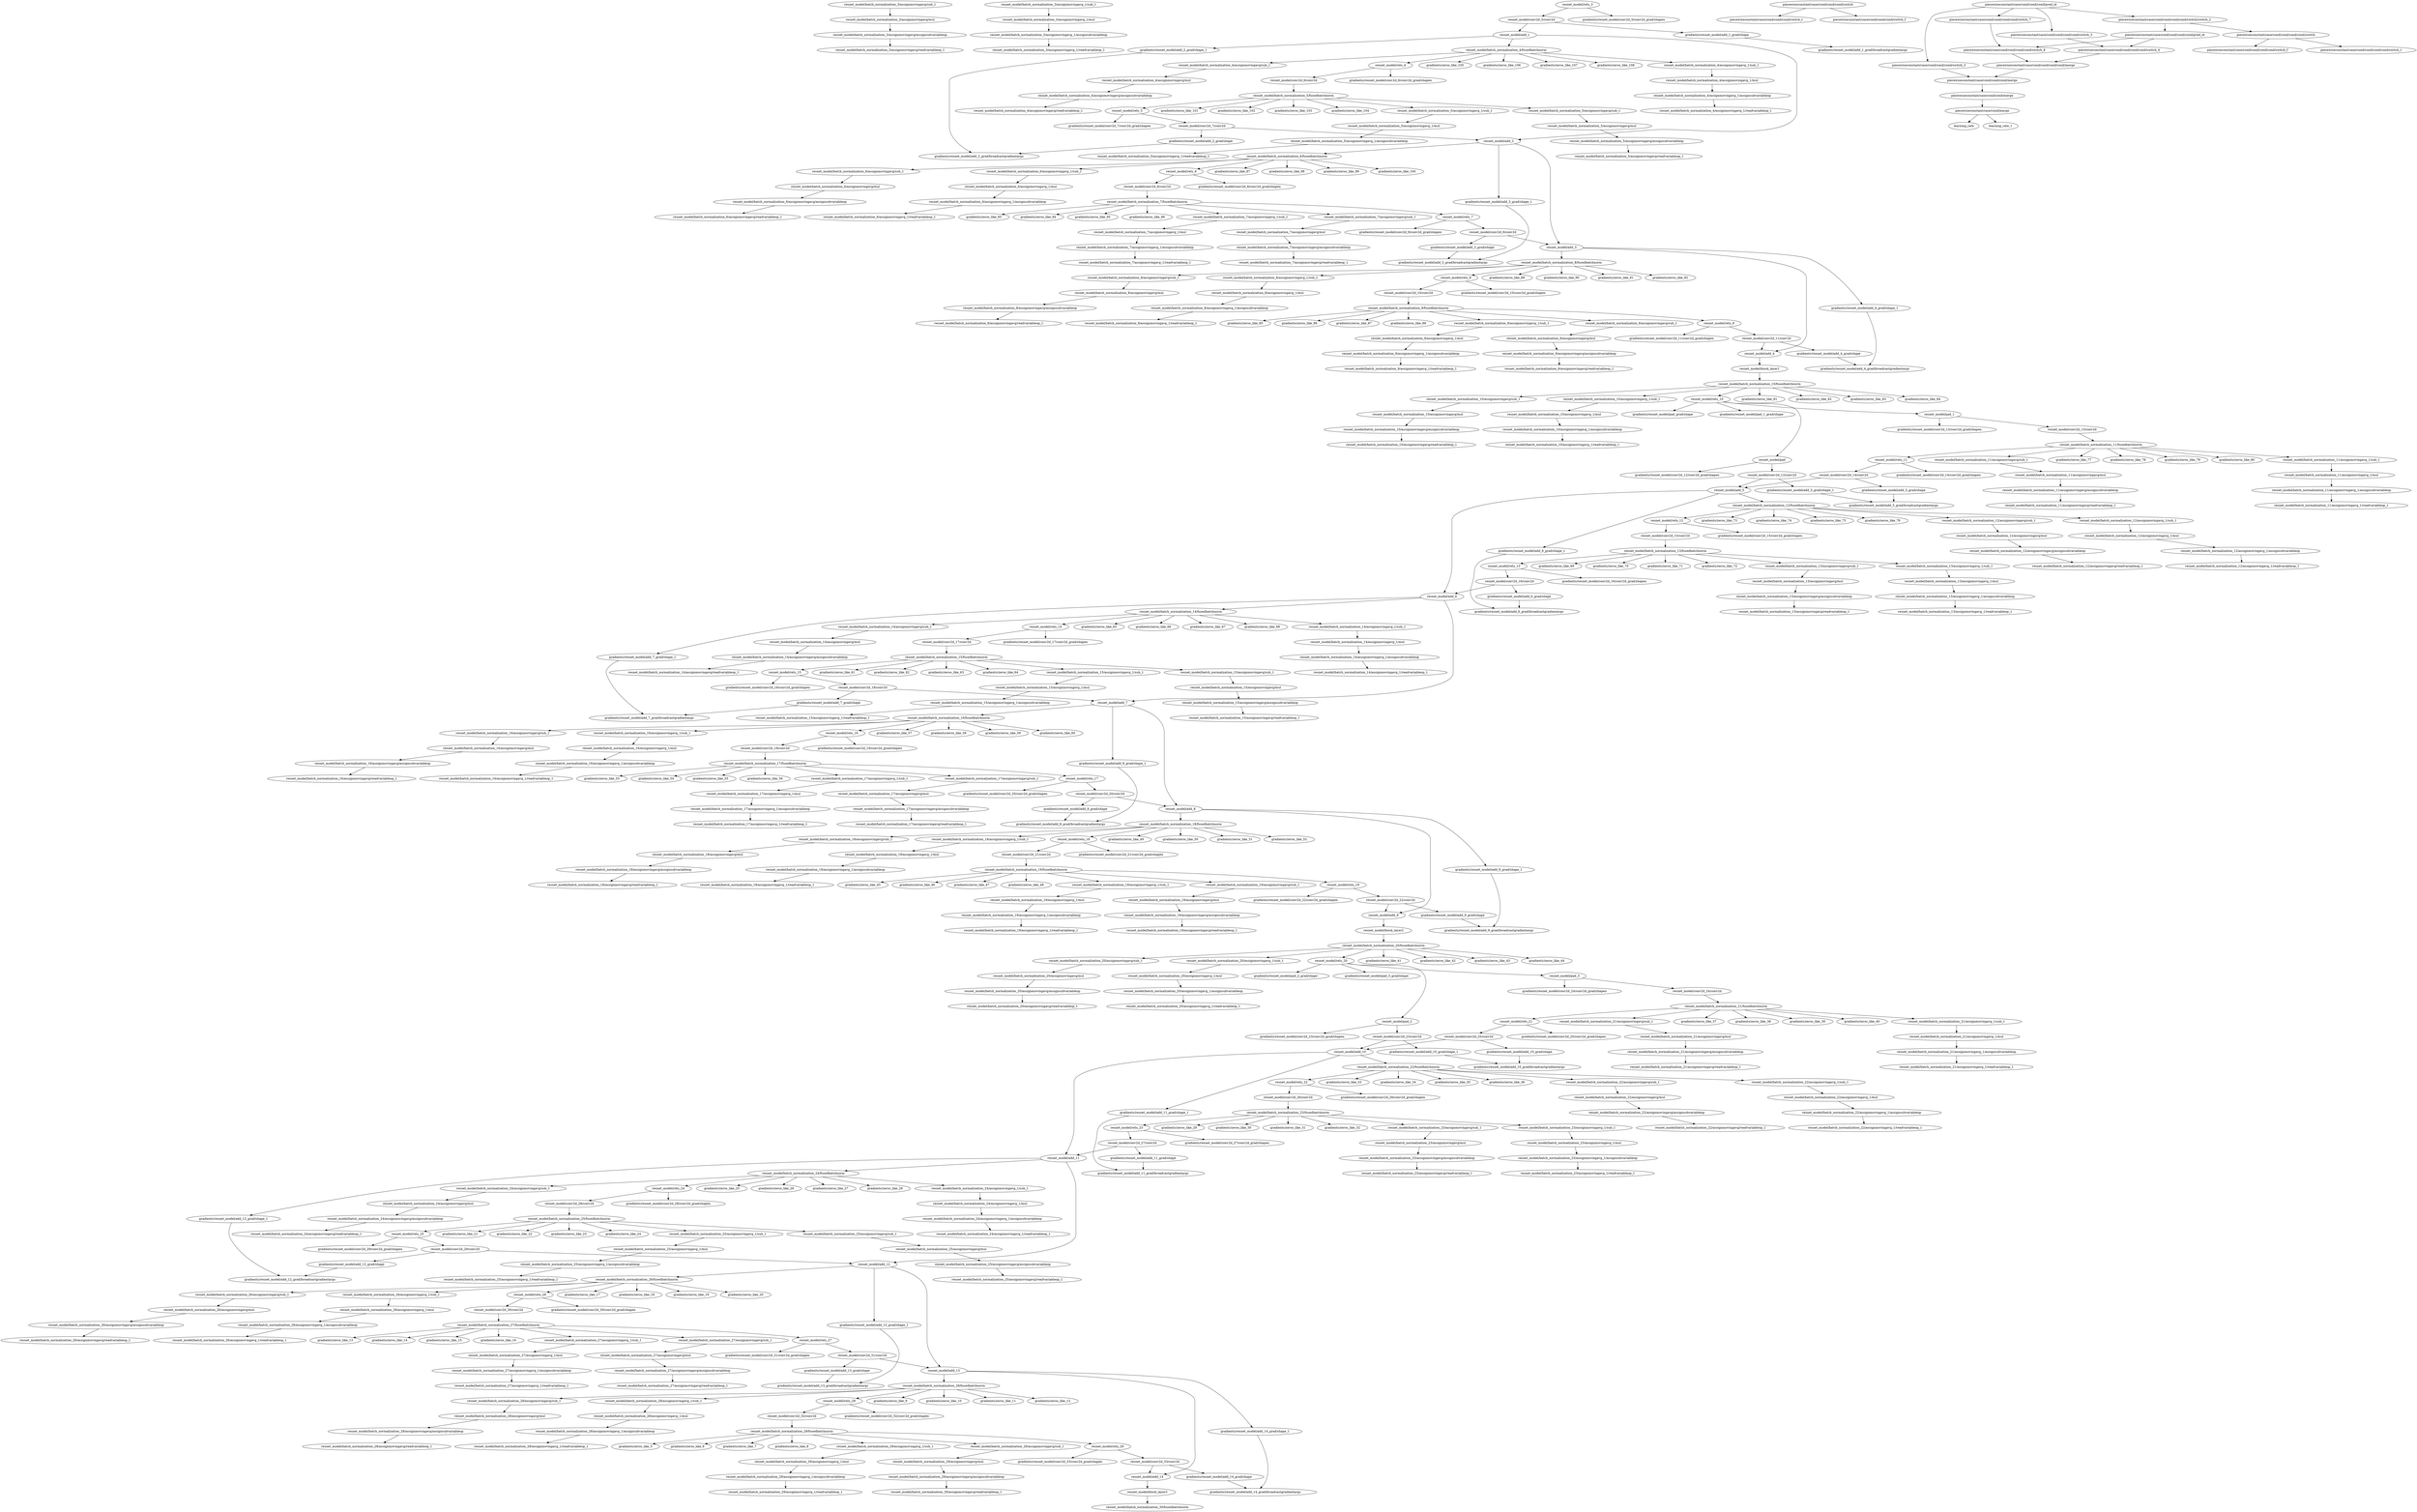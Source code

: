 digraph{
"resnet_model/batch_normalization_3/assignmovingavg/sub_1"->"resnet_model/batch_normalization_3/assignmovingavg/mul"
"resnet_model/batch_normalization_3/assignmovingavg/mul"->"resnet_model/batch_normalization_3/assignmovingavg/assignsubvariableop"
"resnet_model/batch_normalization_3/assignmovingavg/assignsubvariableop"->"resnet_model/batch_normalization_3/assignmovingavg/readvariableop_1"
"resnet_model/batch_normalization_3/assignmovingavg_1/sub_1"->"resnet_model/batch_normalization_3/assignmovingavg_1/mul"
"resnet_model/batch_normalization_3/assignmovingavg_1/mul"->"resnet_model/batch_normalization_3/assignmovingavg_1/assignsubvariableop"
"resnet_model/batch_normalization_3/assignmovingavg_1/assignsubvariableop"->"resnet_model/batch_normalization_3/assignmovingavg_1/readvariableop_1"
"resnet_model/relu_3"->"resnet_model/conv2d_5/conv2d"
"resnet_model/relu_3"->"gradients/resnet_model/conv2d_5/conv2d_grad/shapen"
"resnet_model/conv2d_5/conv2d"->"resnet_model/add_1"
"resnet_model/conv2d_5/conv2d"->"gradients/resnet_model/add_1_grad/shape"
"resnet_model/add_1"->"resnet_model/batch_normalization_4/fusedbatchnorm"
"resnet_model/add_1"->"resnet_model/add_2"
"resnet_model/add_1"->"gradients/resnet_model/add_2_grad/shape_1"
"resnet_model/batch_normalization_4/fusedbatchnorm"->"resnet_model/batch_normalization_4/assignmovingavg/sub_1"
"resnet_model/batch_normalization_4/fusedbatchnorm"->"resnet_model/batch_normalization_4/assignmovingavg_1/sub_1"
"resnet_model/batch_normalization_4/fusedbatchnorm"->"resnet_model/relu_4"
"resnet_model/batch_normalization_4/fusedbatchnorm"->"gradients/zeros_like_105"
"resnet_model/batch_normalization_4/fusedbatchnorm"->"gradients/zeros_like_106"
"resnet_model/batch_normalization_4/fusedbatchnorm"->"gradients/zeros_like_107"
"resnet_model/batch_normalization_4/fusedbatchnorm"->"gradients/zeros_like_108"
"resnet_model/batch_normalization_4/assignmovingavg/sub_1"->"resnet_model/batch_normalization_4/assignmovingavg/mul"
"resnet_model/batch_normalization_4/assignmovingavg/mul"->"resnet_model/batch_normalization_4/assignmovingavg/assignsubvariableop"
"resnet_model/batch_normalization_4/assignmovingavg/assignsubvariableop"->"resnet_model/batch_normalization_4/assignmovingavg/readvariableop_1"
"resnet_model/batch_normalization_4/assignmovingavg_1/sub_1"->"resnet_model/batch_normalization_4/assignmovingavg_1/mul"
"resnet_model/batch_normalization_4/assignmovingavg_1/mul"->"resnet_model/batch_normalization_4/assignmovingavg_1/assignsubvariableop"
"resnet_model/batch_normalization_4/assignmovingavg_1/assignsubvariableop"->"resnet_model/batch_normalization_4/assignmovingavg_1/readvariableop_1"
"resnet_model/relu_4"->"resnet_model/conv2d_6/conv2d"
"resnet_model/relu_4"->"gradients/resnet_model/conv2d_6/conv2d_grad/shapen"
"resnet_model/conv2d_6/conv2d"->"resnet_model/batch_normalization_5/fusedbatchnorm"
"resnet_model/batch_normalization_5/fusedbatchnorm"->"resnet_model/batch_normalization_5/assignmovingavg/sub_1"
"resnet_model/batch_normalization_5/fusedbatchnorm"->"resnet_model/batch_normalization_5/assignmovingavg_1/sub_1"
"resnet_model/batch_normalization_5/fusedbatchnorm"->"resnet_model/relu_5"
"resnet_model/batch_normalization_5/fusedbatchnorm"->"gradients/zeros_like_101"
"resnet_model/batch_normalization_5/fusedbatchnorm"->"gradients/zeros_like_102"
"resnet_model/batch_normalization_5/fusedbatchnorm"->"gradients/zeros_like_103"
"resnet_model/batch_normalization_5/fusedbatchnorm"->"gradients/zeros_like_104"
"resnet_model/batch_normalization_5/assignmovingavg/sub_1"->"resnet_model/batch_normalization_5/assignmovingavg/mul"
"resnet_model/batch_normalization_5/assignmovingavg/mul"->"resnet_model/batch_normalization_5/assignmovingavg/assignsubvariableop"
"resnet_model/batch_normalization_5/assignmovingavg/assignsubvariableop"->"resnet_model/batch_normalization_5/assignmovingavg/readvariableop_1"
"resnet_model/batch_normalization_5/assignmovingavg_1/sub_1"->"resnet_model/batch_normalization_5/assignmovingavg_1/mul"
"resnet_model/batch_normalization_5/assignmovingavg_1/mul"->"resnet_model/batch_normalization_5/assignmovingavg_1/assignsubvariableop"
"resnet_model/batch_normalization_5/assignmovingavg_1/assignsubvariableop"->"resnet_model/batch_normalization_5/assignmovingavg_1/readvariableop_1"
"resnet_model/relu_5"->"resnet_model/conv2d_7/conv2d"
"resnet_model/relu_5"->"gradients/resnet_model/conv2d_7/conv2d_grad/shapen"
"resnet_model/conv2d_7/conv2d"->"resnet_model/add_2"
"resnet_model/conv2d_7/conv2d"->"gradients/resnet_model/add_2_grad/shape"
"resnet_model/add_2"->"resnet_model/batch_normalization_6/fusedbatchnorm"
"resnet_model/add_2"->"resnet_model/add_3"
"resnet_model/add_2"->"gradients/resnet_model/add_3_grad/shape_1"
"resnet_model/batch_normalization_6/fusedbatchnorm"->"resnet_model/batch_normalization_6/assignmovingavg/sub_1"
"resnet_model/batch_normalization_6/fusedbatchnorm"->"resnet_model/batch_normalization_6/assignmovingavg_1/sub_1"
"resnet_model/batch_normalization_6/fusedbatchnorm"->"resnet_model/relu_6"
"resnet_model/batch_normalization_6/fusedbatchnorm"->"gradients/zeros_like_97"
"resnet_model/batch_normalization_6/fusedbatchnorm"->"gradients/zeros_like_98"
"resnet_model/batch_normalization_6/fusedbatchnorm"->"gradients/zeros_like_99"
"resnet_model/batch_normalization_6/fusedbatchnorm"->"gradients/zeros_like_100"
"resnet_model/batch_normalization_6/assignmovingavg/sub_1"->"resnet_model/batch_normalization_6/assignmovingavg/mul"
"resnet_model/batch_normalization_6/assignmovingavg/mul"->"resnet_model/batch_normalization_6/assignmovingavg/assignsubvariableop"
"resnet_model/batch_normalization_6/assignmovingavg/assignsubvariableop"->"resnet_model/batch_normalization_6/assignmovingavg/readvariableop_1"
"resnet_model/batch_normalization_6/assignmovingavg_1/sub_1"->"resnet_model/batch_normalization_6/assignmovingavg_1/mul"
"resnet_model/batch_normalization_6/assignmovingavg_1/mul"->"resnet_model/batch_normalization_6/assignmovingavg_1/assignsubvariableop"
"resnet_model/batch_normalization_6/assignmovingavg_1/assignsubvariableop"->"resnet_model/batch_normalization_6/assignmovingavg_1/readvariableop_1"
"resnet_model/relu_6"->"resnet_model/conv2d_8/conv2d"
"resnet_model/relu_6"->"gradients/resnet_model/conv2d_8/conv2d_grad/shapen"
"resnet_model/conv2d_8/conv2d"->"resnet_model/batch_normalization_7/fusedbatchnorm"
"resnet_model/batch_normalization_7/fusedbatchnorm"->"resnet_model/batch_normalization_7/assignmovingavg/sub_1"
"resnet_model/batch_normalization_7/fusedbatchnorm"->"resnet_model/batch_normalization_7/assignmovingavg_1/sub_1"
"resnet_model/batch_normalization_7/fusedbatchnorm"->"resnet_model/relu_7"
"resnet_model/batch_normalization_7/fusedbatchnorm"->"gradients/zeros_like_93"
"resnet_model/batch_normalization_7/fusedbatchnorm"->"gradients/zeros_like_94"
"resnet_model/batch_normalization_7/fusedbatchnorm"->"gradients/zeros_like_95"
"resnet_model/batch_normalization_7/fusedbatchnorm"->"gradients/zeros_like_96"
"resnet_model/batch_normalization_7/assignmovingavg/sub_1"->"resnet_model/batch_normalization_7/assignmovingavg/mul"
"resnet_model/batch_normalization_7/assignmovingavg/mul"->"resnet_model/batch_normalization_7/assignmovingavg/assignsubvariableop"
"resnet_model/batch_normalization_7/assignmovingavg/assignsubvariableop"->"resnet_model/batch_normalization_7/assignmovingavg/readvariableop_1"
"resnet_model/batch_normalization_7/assignmovingavg_1/sub_1"->"resnet_model/batch_normalization_7/assignmovingavg_1/mul"
"resnet_model/batch_normalization_7/assignmovingavg_1/mul"->"resnet_model/batch_normalization_7/assignmovingavg_1/assignsubvariableop"
"resnet_model/batch_normalization_7/assignmovingavg_1/assignsubvariableop"->"resnet_model/batch_normalization_7/assignmovingavg_1/readvariableop_1"
"resnet_model/relu_7"->"resnet_model/conv2d_9/conv2d"
"resnet_model/relu_7"->"gradients/resnet_model/conv2d_9/conv2d_grad/shapen"
"resnet_model/conv2d_9/conv2d"->"resnet_model/add_3"
"resnet_model/conv2d_9/conv2d"->"gradients/resnet_model/add_3_grad/shape"
"resnet_model/add_3"->"resnet_model/batch_normalization_8/fusedbatchnorm"
"resnet_model/add_3"->"resnet_model/add_4"
"resnet_model/add_3"->"gradients/resnet_model/add_4_grad/shape_1"
"resnet_model/batch_normalization_8/fusedbatchnorm"->"resnet_model/batch_normalization_8/assignmovingavg/sub_1"
"resnet_model/batch_normalization_8/fusedbatchnorm"->"resnet_model/batch_normalization_8/assignmovingavg_1/sub_1"
"resnet_model/batch_normalization_8/fusedbatchnorm"->"resnet_model/relu_8"
"resnet_model/batch_normalization_8/fusedbatchnorm"->"gradients/zeros_like_89"
"resnet_model/batch_normalization_8/fusedbatchnorm"->"gradients/zeros_like_90"
"resnet_model/batch_normalization_8/fusedbatchnorm"->"gradients/zeros_like_91"
"resnet_model/batch_normalization_8/fusedbatchnorm"->"gradients/zeros_like_92"
"resnet_model/batch_normalization_8/assignmovingavg/sub_1"->"resnet_model/batch_normalization_8/assignmovingavg/mul"
"resnet_model/batch_normalization_8/assignmovingavg/mul"->"resnet_model/batch_normalization_8/assignmovingavg/assignsubvariableop"
"resnet_model/batch_normalization_8/assignmovingavg/assignsubvariableop"->"resnet_model/batch_normalization_8/assignmovingavg/readvariableop_1"
"resnet_model/batch_normalization_8/assignmovingavg_1/sub_1"->"resnet_model/batch_normalization_8/assignmovingavg_1/mul"
"resnet_model/batch_normalization_8/assignmovingavg_1/mul"->"resnet_model/batch_normalization_8/assignmovingavg_1/assignsubvariableop"
"resnet_model/batch_normalization_8/assignmovingavg_1/assignsubvariableop"->"resnet_model/batch_normalization_8/assignmovingavg_1/readvariableop_1"
"resnet_model/relu_8"->"resnet_model/conv2d_10/conv2d"
"resnet_model/relu_8"->"gradients/resnet_model/conv2d_10/conv2d_grad/shapen"
"resnet_model/conv2d_10/conv2d"->"resnet_model/batch_normalization_9/fusedbatchnorm"
"resnet_model/batch_normalization_9/fusedbatchnorm"->"resnet_model/batch_normalization_9/assignmovingavg/sub_1"
"resnet_model/batch_normalization_9/fusedbatchnorm"->"resnet_model/batch_normalization_9/assignmovingavg_1/sub_1"
"resnet_model/batch_normalization_9/fusedbatchnorm"->"resnet_model/relu_9"
"resnet_model/batch_normalization_9/fusedbatchnorm"->"gradients/zeros_like_85"
"resnet_model/batch_normalization_9/fusedbatchnorm"->"gradients/zeros_like_86"
"resnet_model/batch_normalization_9/fusedbatchnorm"->"gradients/zeros_like_87"
"resnet_model/batch_normalization_9/fusedbatchnorm"->"gradients/zeros_like_88"
"resnet_model/batch_normalization_9/assignmovingavg/sub_1"->"resnet_model/batch_normalization_9/assignmovingavg/mul"
"resnet_model/batch_normalization_9/assignmovingavg/mul"->"resnet_model/batch_normalization_9/assignmovingavg/assignsubvariableop"
"resnet_model/batch_normalization_9/assignmovingavg/assignsubvariableop"->"resnet_model/batch_normalization_9/assignmovingavg/readvariableop_1"
"resnet_model/batch_normalization_9/assignmovingavg_1/sub_1"->"resnet_model/batch_normalization_9/assignmovingavg_1/mul"
"resnet_model/batch_normalization_9/assignmovingavg_1/mul"->"resnet_model/batch_normalization_9/assignmovingavg_1/assignsubvariableop"
"resnet_model/batch_normalization_9/assignmovingavg_1/assignsubvariableop"->"resnet_model/batch_normalization_9/assignmovingavg_1/readvariableop_1"
"resnet_model/relu_9"->"resnet_model/conv2d_11/conv2d"
"resnet_model/relu_9"->"gradients/resnet_model/conv2d_11/conv2d_grad/shapen"
"resnet_model/conv2d_11/conv2d"->"resnet_model/add_4"
"resnet_model/conv2d_11/conv2d"->"gradients/resnet_model/add_4_grad/shape"
"resnet_model/add_4"->"resnet_model/block_layer1"
"resnet_model/block_layer1"->"resnet_model/batch_normalization_10/fusedbatchnorm"
"resnet_model/batch_normalization_10/fusedbatchnorm"->"resnet_model/batch_normalization_10/assignmovingavg/sub_1"
"resnet_model/batch_normalization_10/fusedbatchnorm"->"resnet_model/batch_normalization_10/assignmovingavg_1/sub_1"
"resnet_model/batch_normalization_10/fusedbatchnorm"->"resnet_model/relu_10"
"resnet_model/batch_normalization_10/fusedbatchnorm"->"gradients/zeros_like_81"
"resnet_model/batch_normalization_10/fusedbatchnorm"->"gradients/zeros_like_82"
"resnet_model/batch_normalization_10/fusedbatchnorm"->"gradients/zeros_like_83"
"resnet_model/batch_normalization_10/fusedbatchnorm"->"gradients/zeros_like_84"
"resnet_model/batch_normalization_10/assignmovingavg/sub_1"->"resnet_model/batch_normalization_10/assignmovingavg/mul"
"resnet_model/batch_normalization_10/assignmovingavg/mul"->"resnet_model/batch_normalization_10/assignmovingavg/assignsubvariableop"
"resnet_model/batch_normalization_10/assignmovingavg/assignsubvariableop"->"resnet_model/batch_normalization_10/assignmovingavg/readvariableop_1"
"resnet_model/batch_normalization_10/assignmovingavg_1/sub_1"->"resnet_model/batch_normalization_10/assignmovingavg_1/mul"
"resnet_model/batch_normalization_10/assignmovingavg_1/mul"->"resnet_model/batch_normalization_10/assignmovingavg_1/assignsubvariableop"
"resnet_model/batch_normalization_10/assignmovingavg_1/assignsubvariableop"->"resnet_model/batch_normalization_10/assignmovingavg_1/readvariableop_1"
"resnet_model/relu_10"->"resnet_model/pad"
"resnet_model/relu_10"->"resnet_model/pad_1"
"resnet_model/relu_10"->"gradients/resnet_model/pad_grad/shape"
"resnet_model/relu_10"->"gradients/resnet_model/pad_1_grad/shape"
"resnet_model/pad"->"resnet_model/conv2d_12/conv2d"
"resnet_model/pad"->"gradients/resnet_model/conv2d_12/conv2d_grad/shapen"
"resnet_model/pad_1"->"resnet_model/conv2d_13/conv2d"
"resnet_model/pad_1"->"gradients/resnet_model/conv2d_13/conv2d_grad/shapen"
"resnet_model/conv2d_13/conv2d"->"resnet_model/batch_normalization_11/fusedbatchnorm"
"resnet_model/batch_normalization_11/fusedbatchnorm"->"resnet_model/batch_normalization_11/assignmovingavg/sub_1"
"resnet_model/batch_normalization_11/fusedbatchnorm"->"resnet_model/batch_normalization_11/assignmovingavg_1/sub_1"
"resnet_model/batch_normalization_11/fusedbatchnorm"->"resnet_model/relu_11"
"resnet_model/batch_normalization_11/fusedbatchnorm"->"gradients/zeros_like_77"
"resnet_model/batch_normalization_11/fusedbatchnorm"->"gradients/zeros_like_78"
"resnet_model/batch_normalization_11/fusedbatchnorm"->"gradients/zeros_like_79"
"resnet_model/batch_normalization_11/fusedbatchnorm"->"gradients/zeros_like_80"
"resnet_model/batch_normalization_11/assignmovingavg/sub_1"->"resnet_model/batch_normalization_11/assignmovingavg/mul"
"resnet_model/batch_normalization_11/assignmovingavg/mul"->"resnet_model/batch_normalization_11/assignmovingavg/assignsubvariableop"
"resnet_model/batch_normalization_11/assignmovingavg/assignsubvariableop"->"resnet_model/batch_normalization_11/assignmovingavg/readvariableop_1"
"resnet_model/batch_normalization_11/assignmovingavg_1/sub_1"->"resnet_model/batch_normalization_11/assignmovingavg_1/mul"
"resnet_model/batch_normalization_11/assignmovingavg_1/mul"->"resnet_model/batch_normalization_11/assignmovingavg_1/assignsubvariableop"
"resnet_model/batch_normalization_11/assignmovingavg_1/assignsubvariableop"->"resnet_model/batch_normalization_11/assignmovingavg_1/readvariableop_1"
"resnet_model/relu_11"->"resnet_model/conv2d_14/conv2d"
"resnet_model/relu_11"->"gradients/resnet_model/conv2d_14/conv2d_grad/shapen"
"resnet_model/conv2d_14/conv2d"->"resnet_model/add_5"
"resnet_model/conv2d_14/conv2d"->"gradients/resnet_model/add_5_grad/shape"
"resnet_model/conv2d_12/conv2d"->"resnet_model/add_5"
"resnet_model/conv2d_12/conv2d"->"gradients/resnet_model/add_5_grad/shape_1"
"resnet_model/add_5"->"resnet_model/batch_normalization_12/fusedbatchnorm"
"resnet_model/add_5"->"resnet_model/add_6"
"resnet_model/add_5"->"gradients/resnet_model/add_6_grad/shape_1"
"resnet_model/batch_normalization_12/fusedbatchnorm"->"resnet_model/batch_normalization_12/assignmovingavg/sub_1"
"resnet_model/batch_normalization_12/fusedbatchnorm"->"resnet_model/batch_normalization_12/assignmovingavg_1/sub_1"
"resnet_model/batch_normalization_12/fusedbatchnorm"->"resnet_model/relu_12"
"resnet_model/batch_normalization_12/fusedbatchnorm"->"gradients/zeros_like_73"
"resnet_model/batch_normalization_12/fusedbatchnorm"->"gradients/zeros_like_74"
"resnet_model/batch_normalization_12/fusedbatchnorm"->"gradients/zeros_like_75"
"resnet_model/batch_normalization_12/fusedbatchnorm"->"gradients/zeros_like_76"
"resnet_model/batch_normalization_12/assignmovingavg/sub_1"->"resnet_model/batch_normalization_12/assignmovingavg/mul"
"resnet_model/batch_normalization_12/assignmovingavg/mul"->"resnet_model/batch_normalization_12/assignmovingavg/assignsubvariableop"
"resnet_model/batch_normalization_12/assignmovingavg/assignsubvariableop"->"resnet_model/batch_normalization_12/assignmovingavg/readvariableop_1"
"resnet_model/batch_normalization_12/assignmovingavg_1/sub_1"->"resnet_model/batch_normalization_12/assignmovingavg_1/mul"
"resnet_model/batch_normalization_12/assignmovingavg_1/mul"->"resnet_model/batch_normalization_12/assignmovingavg_1/assignsubvariableop"
"resnet_model/batch_normalization_12/assignmovingavg_1/assignsubvariableop"->"resnet_model/batch_normalization_12/assignmovingavg_1/readvariableop_1"
"resnet_model/relu_12"->"resnet_model/conv2d_15/conv2d"
"resnet_model/relu_12"->"gradients/resnet_model/conv2d_15/conv2d_grad/shapen"
"resnet_model/conv2d_15/conv2d"->"resnet_model/batch_normalization_13/fusedbatchnorm"
"resnet_model/batch_normalization_13/fusedbatchnorm"->"resnet_model/batch_normalization_13/assignmovingavg/sub_1"
"resnet_model/batch_normalization_13/fusedbatchnorm"->"resnet_model/batch_normalization_13/assignmovingavg_1/sub_1"
"resnet_model/batch_normalization_13/fusedbatchnorm"->"resnet_model/relu_13"
"resnet_model/batch_normalization_13/fusedbatchnorm"->"gradients/zeros_like_69"
"resnet_model/batch_normalization_13/fusedbatchnorm"->"gradients/zeros_like_70"
"resnet_model/batch_normalization_13/fusedbatchnorm"->"gradients/zeros_like_71"
"resnet_model/batch_normalization_13/fusedbatchnorm"->"gradients/zeros_like_72"
"resnet_model/batch_normalization_13/assignmovingavg/sub_1"->"resnet_model/batch_normalization_13/assignmovingavg/mul"
"resnet_model/batch_normalization_13/assignmovingavg/mul"->"resnet_model/batch_normalization_13/assignmovingavg/assignsubvariableop"
"resnet_model/batch_normalization_13/assignmovingavg/assignsubvariableop"->"resnet_model/batch_normalization_13/assignmovingavg/readvariableop_1"
"resnet_model/batch_normalization_13/assignmovingavg_1/sub_1"->"resnet_model/batch_normalization_13/assignmovingavg_1/mul"
"resnet_model/batch_normalization_13/assignmovingavg_1/mul"->"resnet_model/batch_normalization_13/assignmovingavg_1/assignsubvariableop"
"resnet_model/batch_normalization_13/assignmovingavg_1/assignsubvariableop"->"resnet_model/batch_normalization_13/assignmovingavg_1/readvariableop_1"
"resnet_model/relu_13"->"resnet_model/conv2d_16/conv2d"
"resnet_model/relu_13"->"gradients/resnet_model/conv2d_16/conv2d_grad/shapen"
"resnet_model/conv2d_16/conv2d"->"resnet_model/add_6"
"resnet_model/conv2d_16/conv2d"->"gradients/resnet_model/add_6_grad/shape"
"resnet_model/add_6"->"resnet_model/batch_normalization_14/fusedbatchnorm"
"resnet_model/add_6"->"resnet_model/add_7"
"resnet_model/add_6"->"gradients/resnet_model/add_7_grad/shape_1"
"resnet_model/batch_normalization_14/fusedbatchnorm"->"resnet_model/batch_normalization_14/assignmovingavg/sub_1"
"resnet_model/batch_normalization_14/fusedbatchnorm"->"resnet_model/batch_normalization_14/assignmovingavg_1/sub_1"
"resnet_model/batch_normalization_14/fusedbatchnorm"->"resnet_model/relu_14"
"resnet_model/batch_normalization_14/fusedbatchnorm"->"gradients/zeros_like_65"
"resnet_model/batch_normalization_14/fusedbatchnorm"->"gradients/zeros_like_66"
"resnet_model/batch_normalization_14/fusedbatchnorm"->"gradients/zeros_like_67"
"resnet_model/batch_normalization_14/fusedbatchnorm"->"gradients/zeros_like_68"
"resnet_model/batch_normalization_14/assignmovingavg/sub_1"->"resnet_model/batch_normalization_14/assignmovingavg/mul"
"resnet_model/batch_normalization_14/assignmovingavg/mul"->"resnet_model/batch_normalization_14/assignmovingavg/assignsubvariableop"
"resnet_model/batch_normalization_14/assignmovingavg/assignsubvariableop"->"resnet_model/batch_normalization_14/assignmovingavg/readvariableop_1"
"resnet_model/batch_normalization_14/assignmovingavg_1/sub_1"->"resnet_model/batch_normalization_14/assignmovingavg_1/mul"
"resnet_model/batch_normalization_14/assignmovingavg_1/mul"->"resnet_model/batch_normalization_14/assignmovingavg_1/assignsubvariableop"
"resnet_model/batch_normalization_14/assignmovingavg_1/assignsubvariableop"->"resnet_model/batch_normalization_14/assignmovingavg_1/readvariableop_1"
"resnet_model/relu_14"->"resnet_model/conv2d_17/conv2d"
"resnet_model/relu_14"->"gradients/resnet_model/conv2d_17/conv2d_grad/shapen"
"resnet_model/conv2d_17/conv2d"->"resnet_model/batch_normalization_15/fusedbatchnorm"
"resnet_model/batch_normalization_15/fusedbatchnorm"->"resnet_model/batch_normalization_15/assignmovingavg/sub_1"
"resnet_model/batch_normalization_15/fusedbatchnorm"->"resnet_model/batch_normalization_15/assignmovingavg_1/sub_1"
"resnet_model/batch_normalization_15/fusedbatchnorm"->"resnet_model/relu_15"
"resnet_model/batch_normalization_15/fusedbatchnorm"->"gradients/zeros_like_61"
"resnet_model/batch_normalization_15/fusedbatchnorm"->"gradients/zeros_like_62"
"resnet_model/batch_normalization_15/fusedbatchnorm"->"gradients/zeros_like_63"
"resnet_model/batch_normalization_15/fusedbatchnorm"->"gradients/zeros_like_64"
"resnet_model/batch_normalization_15/assignmovingavg/sub_1"->"resnet_model/batch_normalization_15/assignmovingavg/mul"
"resnet_model/batch_normalization_15/assignmovingavg/mul"->"resnet_model/batch_normalization_15/assignmovingavg/assignsubvariableop"
"resnet_model/batch_normalization_15/assignmovingavg/assignsubvariableop"->"resnet_model/batch_normalization_15/assignmovingavg/readvariableop_1"
"resnet_model/batch_normalization_15/assignmovingavg_1/sub_1"->"resnet_model/batch_normalization_15/assignmovingavg_1/mul"
"resnet_model/batch_normalization_15/assignmovingavg_1/mul"->"resnet_model/batch_normalization_15/assignmovingavg_1/assignsubvariableop"
"resnet_model/batch_normalization_15/assignmovingavg_1/assignsubvariableop"->"resnet_model/batch_normalization_15/assignmovingavg_1/readvariableop_1"
"resnet_model/relu_15"->"resnet_model/conv2d_18/conv2d"
"resnet_model/relu_15"->"gradients/resnet_model/conv2d_18/conv2d_grad/shapen"
"resnet_model/conv2d_18/conv2d"->"resnet_model/add_7"
"resnet_model/conv2d_18/conv2d"->"gradients/resnet_model/add_7_grad/shape"
"resnet_model/add_7"->"resnet_model/batch_normalization_16/fusedbatchnorm"
"resnet_model/add_7"->"resnet_model/add_8"
"resnet_model/add_7"->"gradients/resnet_model/add_8_grad/shape_1"
"resnet_model/batch_normalization_16/fusedbatchnorm"->"resnet_model/batch_normalization_16/assignmovingavg/sub_1"
"resnet_model/batch_normalization_16/fusedbatchnorm"->"resnet_model/batch_normalization_16/assignmovingavg_1/sub_1"
"resnet_model/batch_normalization_16/fusedbatchnorm"->"resnet_model/relu_16"
"resnet_model/batch_normalization_16/fusedbatchnorm"->"gradients/zeros_like_57"
"resnet_model/batch_normalization_16/fusedbatchnorm"->"gradients/zeros_like_58"
"resnet_model/batch_normalization_16/fusedbatchnorm"->"gradients/zeros_like_59"
"resnet_model/batch_normalization_16/fusedbatchnorm"->"gradients/zeros_like_60"
"resnet_model/batch_normalization_16/assignmovingavg/sub_1"->"resnet_model/batch_normalization_16/assignmovingavg/mul"
"resnet_model/batch_normalization_16/assignmovingavg/mul"->"resnet_model/batch_normalization_16/assignmovingavg/assignsubvariableop"
"resnet_model/batch_normalization_16/assignmovingavg/assignsubvariableop"->"resnet_model/batch_normalization_16/assignmovingavg/readvariableop_1"
"resnet_model/batch_normalization_16/assignmovingavg_1/sub_1"->"resnet_model/batch_normalization_16/assignmovingavg_1/mul"
"resnet_model/batch_normalization_16/assignmovingavg_1/mul"->"resnet_model/batch_normalization_16/assignmovingavg_1/assignsubvariableop"
"resnet_model/batch_normalization_16/assignmovingavg_1/assignsubvariableop"->"resnet_model/batch_normalization_16/assignmovingavg_1/readvariableop_1"
"resnet_model/relu_16"->"resnet_model/conv2d_19/conv2d"
"resnet_model/relu_16"->"gradients/resnet_model/conv2d_19/conv2d_grad/shapen"
"resnet_model/conv2d_19/conv2d"->"resnet_model/batch_normalization_17/fusedbatchnorm"
"resnet_model/batch_normalization_17/fusedbatchnorm"->"resnet_model/batch_normalization_17/assignmovingavg/sub_1"
"resnet_model/batch_normalization_17/fusedbatchnorm"->"resnet_model/batch_normalization_17/assignmovingavg_1/sub_1"
"resnet_model/batch_normalization_17/fusedbatchnorm"->"resnet_model/relu_17"
"resnet_model/batch_normalization_17/fusedbatchnorm"->"gradients/zeros_like_53"
"resnet_model/batch_normalization_17/fusedbatchnorm"->"gradients/zeros_like_54"
"resnet_model/batch_normalization_17/fusedbatchnorm"->"gradients/zeros_like_55"
"resnet_model/batch_normalization_17/fusedbatchnorm"->"gradients/zeros_like_56"
"resnet_model/batch_normalization_17/assignmovingavg/sub_1"->"resnet_model/batch_normalization_17/assignmovingavg/mul"
"resnet_model/batch_normalization_17/assignmovingavg/mul"->"resnet_model/batch_normalization_17/assignmovingavg/assignsubvariableop"
"resnet_model/batch_normalization_17/assignmovingavg/assignsubvariableop"->"resnet_model/batch_normalization_17/assignmovingavg/readvariableop_1"
"resnet_model/batch_normalization_17/assignmovingavg_1/sub_1"->"resnet_model/batch_normalization_17/assignmovingavg_1/mul"
"resnet_model/batch_normalization_17/assignmovingavg_1/mul"->"resnet_model/batch_normalization_17/assignmovingavg_1/assignsubvariableop"
"resnet_model/batch_normalization_17/assignmovingavg_1/assignsubvariableop"->"resnet_model/batch_normalization_17/assignmovingavg_1/readvariableop_1"
"resnet_model/relu_17"->"resnet_model/conv2d_20/conv2d"
"resnet_model/relu_17"->"gradients/resnet_model/conv2d_20/conv2d_grad/shapen"
"resnet_model/conv2d_20/conv2d"->"resnet_model/add_8"
"resnet_model/conv2d_20/conv2d"->"gradients/resnet_model/add_8_grad/shape"
"resnet_model/add_8"->"resnet_model/batch_normalization_18/fusedbatchnorm"
"resnet_model/add_8"->"resnet_model/add_9"
"resnet_model/add_8"->"gradients/resnet_model/add_9_grad/shape_1"
"resnet_model/batch_normalization_18/fusedbatchnorm"->"resnet_model/batch_normalization_18/assignmovingavg/sub_1"
"resnet_model/batch_normalization_18/fusedbatchnorm"->"resnet_model/batch_normalization_18/assignmovingavg_1/sub_1"
"resnet_model/batch_normalization_18/fusedbatchnorm"->"resnet_model/relu_18"
"resnet_model/batch_normalization_18/fusedbatchnorm"->"gradients/zeros_like_49"
"resnet_model/batch_normalization_18/fusedbatchnorm"->"gradients/zeros_like_50"
"resnet_model/batch_normalization_18/fusedbatchnorm"->"gradients/zeros_like_51"
"resnet_model/batch_normalization_18/fusedbatchnorm"->"gradients/zeros_like_52"
"resnet_model/batch_normalization_18/assignmovingavg/sub_1"->"resnet_model/batch_normalization_18/assignmovingavg/mul"
"resnet_model/batch_normalization_18/assignmovingavg/mul"->"resnet_model/batch_normalization_18/assignmovingavg/assignsubvariableop"
"resnet_model/batch_normalization_18/assignmovingavg/assignsubvariableop"->"resnet_model/batch_normalization_18/assignmovingavg/readvariableop_1"
"resnet_model/batch_normalization_18/assignmovingavg_1/sub_1"->"resnet_model/batch_normalization_18/assignmovingavg_1/mul"
"resnet_model/batch_normalization_18/assignmovingavg_1/mul"->"resnet_model/batch_normalization_18/assignmovingavg_1/assignsubvariableop"
"resnet_model/batch_normalization_18/assignmovingavg_1/assignsubvariableop"->"resnet_model/batch_normalization_18/assignmovingavg_1/readvariableop_1"
"resnet_model/relu_18"->"resnet_model/conv2d_21/conv2d"
"resnet_model/relu_18"->"gradients/resnet_model/conv2d_21/conv2d_grad/shapen"
"resnet_model/conv2d_21/conv2d"->"resnet_model/batch_normalization_19/fusedbatchnorm"
"resnet_model/batch_normalization_19/fusedbatchnorm"->"resnet_model/batch_normalization_19/assignmovingavg/sub_1"
"resnet_model/batch_normalization_19/fusedbatchnorm"->"resnet_model/batch_normalization_19/assignmovingavg_1/sub_1"
"resnet_model/batch_normalization_19/fusedbatchnorm"->"resnet_model/relu_19"
"resnet_model/batch_normalization_19/fusedbatchnorm"->"gradients/zeros_like_45"
"resnet_model/batch_normalization_19/fusedbatchnorm"->"gradients/zeros_like_46"
"resnet_model/batch_normalization_19/fusedbatchnorm"->"gradients/zeros_like_47"
"resnet_model/batch_normalization_19/fusedbatchnorm"->"gradients/zeros_like_48"
"resnet_model/batch_normalization_19/assignmovingavg/sub_1"->"resnet_model/batch_normalization_19/assignmovingavg/mul"
"resnet_model/batch_normalization_19/assignmovingavg/mul"->"resnet_model/batch_normalization_19/assignmovingavg/assignsubvariableop"
"resnet_model/batch_normalization_19/assignmovingavg/assignsubvariableop"->"resnet_model/batch_normalization_19/assignmovingavg/readvariableop_1"
"resnet_model/batch_normalization_19/assignmovingavg_1/sub_1"->"resnet_model/batch_normalization_19/assignmovingavg_1/mul"
"resnet_model/batch_normalization_19/assignmovingavg_1/mul"->"resnet_model/batch_normalization_19/assignmovingavg_1/assignsubvariableop"
"resnet_model/batch_normalization_19/assignmovingavg_1/assignsubvariableop"->"resnet_model/batch_normalization_19/assignmovingavg_1/readvariableop_1"
"resnet_model/relu_19"->"resnet_model/conv2d_22/conv2d"
"resnet_model/relu_19"->"gradients/resnet_model/conv2d_22/conv2d_grad/shapen"
"resnet_model/conv2d_22/conv2d"->"resnet_model/add_9"
"resnet_model/conv2d_22/conv2d"->"gradients/resnet_model/add_9_grad/shape"
"resnet_model/add_9"->"resnet_model/block_layer2"
"resnet_model/block_layer2"->"resnet_model/batch_normalization_20/fusedbatchnorm"
"resnet_model/batch_normalization_20/fusedbatchnorm"->"resnet_model/batch_normalization_20/assignmovingavg/sub_1"
"resnet_model/batch_normalization_20/fusedbatchnorm"->"resnet_model/batch_normalization_20/assignmovingavg_1/sub_1"
"resnet_model/batch_normalization_20/fusedbatchnorm"->"resnet_model/relu_20"
"resnet_model/batch_normalization_20/fusedbatchnorm"->"gradients/zeros_like_41"
"resnet_model/batch_normalization_20/fusedbatchnorm"->"gradients/zeros_like_42"
"resnet_model/batch_normalization_20/fusedbatchnorm"->"gradients/zeros_like_43"
"resnet_model/batch_normalization_20/fusedbatchnorm"->"gradients/zeros_like_44"
"resnet_model/batch_normalization_20/assignmovingavg/sub_1"->"resnet_model/batch_normalization_20/assignmovingavg/mul"
"resnet_model/batch_normalization_20/assignmovingavg/mul"->"resnet_model/batch_normalization_20/assignmovingavg/assignsubvariableop"
"resnet_model/batch_normalization_20/assignmovingavg/assignsubvariableop"->"resnet_model/batch_normalization_20/assignmovingavg/readvariableop_1"
"resnet_model/batch_normalization_20/assignmovingavg_1/sub_1"->"resnet_model/batch_normalization_20/assignmovingavg_1/mul"
"resnet_model/batch_normalization_20/assignmovingavg_1/mul"->"resnet_model/batch_normalization_20/assignmovingavg_1/assignsubvariableop"
"resnet_model/batch_normalization_20/assignmovingavg_1/assignsubvariableop"->"resnet_model/batch_normalization_20/assignmovingavg_1/readvariableop_1"
"resnet_model/relu_20"->"resnet_model/pad_2"
"resnet_model/relu_20"->"resnet_model/pad_3"
"resnet_model/relu_20"->"gradients/resnet_model/pad_2_grad/shape"
"resnet_model/relu_20"->"gradients/resnet_model/pad_3_grad/shape"
"resnet_model/pad_2"->"resnet_model/conv2d_23/conv2d"
"resnet_model/pad_2"->"gradients/resnet_model/conv2d_23/conv2d_grad/shapen"
"resnet_model/pad_3"->"resnet_model/conv2d_24/conv2d"
"resnet_model/pad_3"->"gradients/resnet_model/conv2d_24/conv2d_grad/shapen"
"resnet_model/conv2d_24/conv2d"->"resnet_model/batch_normalization_21/fusedbatchnorm"
"resnet_model/batch_normalization_21/fusedbatchnorm"->"resnet_model/batch_normalization_21/assignmovingavg/sub_1"
"resnet_model/batch_normalization_21/fusedbatchnorm"->"resnet_model/batch_normalization_21/assignmovingavg_1/sub_1"
"resnet_model/batch_normalization_21/fusedbatchnorm"->"resnet_model/relu_21"
"resnet_model/batch_normalization_21/fusedbatchnorm"->"gradients/zeros_like_37"
"resnet_model/batch_normalization_21/fusedbatchnorm"->"gradients/zeros_like_38"
"resnet_model/batch_normalization_21/fusedbatchnorm"->"gradients/zeros_like_39"
"resnet_model/batch_normalization_21/fusedbatchnorm"->"gradients/zeros_like_40"
"resnet_model/batch_normalization_21/assignmovingavg/sub_1"->"resnet_model/batch_normalization_21/assignmovingavg/mul"
"resnet_model/batch_normalization_21/assignmovingavg/mul"->"resnet_model/batch_normalization_21/assignmovingavg/assignsubvariableop"
"resnet_model/batch_normalization_21/assignmovingavg/assignsubvariableop"->"resnet_model/batch_normalization_21/assignmovingavg/readvariableop_1"
"resnet_model/batch_normalization_21/assignmovingavg_1/sub_1"->"resnet_model/batch_normalization_21/assignmovingavg_1/mul"
"resnet_model/batch_normalization_21/assignmovingavg_1/mul"->"resnet_model/batch_normalization_21/assignmovingavg_1/assignsubvariableop"
"resnet_model/batch_normalization_21/assignmovingavg_1/assignsubvariableop"->"resnet_model/batch_normalization_21/assignmovingavg_1/readvariableop_1"
"resnet_model/relu_21"->"resnet_model/conv2d_25/conv2d"
"resnet_model/relu_21"->"gradients/resnet_model/conv2d_25/conv2d_grad/shapen"
"resnet_model/conv2d_25/conv2d"->"resnet_model/add_10"
"resnet_model/conv2d_25/conv2d"->"gradients/resnet_model/add_10_grad/shape"
"resnet_model/conv2d_23/conv2d"->"resnet_model/add_10"
"resnet_model/conv2d_23/conv2d"->"gradients/resnet_model/add_10_grad/shape_1"
"resnet_model/add_10"->"resnet_model/batch_normalization_22/fusedbatchnorm"
"resnet_model/add_10"->"resnet_model/add_11"
"resnet_model/add_10"->"gradients/resnet_model/add_11_grad/shape_1"
"resnet_model/batch_normalization_22/fusedbatchnorm"->"resnet_model/batch_normalization_22/assignmovingavg/sub_1"
"resnet_model/batch_normalization_22/fusedbatchnorm"->"resnet_model/batch_normalization_22/assignmovingavg_1/sub_1"
"resnet_model/batch_normalization_22/fusedbatchnorm"->"resnet_model/relu_22"
"resnet_model/batch_normalization_22/fusedbatchnorm"->"gradients/zeros_like_33"
"resnet_model/batch_normalization_22/fusedbatchnorm"->"gradients/zeros_like_34"
"resnet_model/batch_normalization_22/fusedbatchnorm"->"gradients/zeros_like_35"
"resnet_model/batch_normalization_22/fusedbatchnorm"->"gradients/zeros_like_36"
"resnet_model/batch_normalization_22/assignmovingavg/sub_1"->"resnet_model/batch_normalization_22/assignmovingavg/mul"
"resnet_model/batch_normalization_22/assignmovingavg/mul"->"resnet_model/batch_normalization_22/assignmovingavg/assignsubvariableop"
"resnet_model/batch_normalization_22/assignmovingavg/assignsubvariableop"->"resnet_model/batch_normalization_22/assignmovingavg/readvariableop_1"
"resnet_model/batch_normalization_22/assignmovingavg_1/sub_1"->"resnet_model/batch_normalization_22/assignmovingavg_1/mul"
"resnet_model/batch_normalization_22/assignmovingavg_1/mul"->"resnet_model/batch_normalization_22/assignmovingavg_1/assignsubvariableop"
"resnet_model/batch_normalization_22/assignmovingavg_1/assignsubvariableop"->"resnet_model/batch_normalization_22/assignmovingavg_1/readvariableop_1"
"resnet_model/relu_22"->"resnet_model/conv2d_26/conv2d"
"resnet_model/relu_22"->"gradients/resnet_model/conv2d_26/conv2d_grad/shapen"
"resnet_model/conv2d_26/conv2d"->"resnet_model/batch_normalization_23/fusedbatchnorm"
"resnet_model/batch_normalization_23/fusedbatchnorm"->"resnet_model/batch_normalization_23/assignmovingavg/sub_1"
"resnet_model/batch_normalization_23/fusedbatchnorm"->"resnet_model/batch_normalization_23/assignmovingavg_1/sub_1"
"resnet_model/batch_normalization_23/fusedbatchnorm"->"resnet_model/relu_23"
"resnet_model/batch_normalization_23/fusedbatchnorm"->"gradients/zeros_like_29"
"resnet_model/batch_normalization_23/fusedbatchnorm"->"gradients/zeros_like_30"
"resnet_model/batch_normalization_23/fusedbatchnorm"->"gradients/zeros_like_31"
"resnet_model/batch_normalization_23/fusedbatchnorm"->"gradients/zeros_like_32"
"resnet_model/batch_normalization_23/assignmovingavg/sub_1"->"resnet_model/batch_normalization_23/assignmovingavg/mul"
"resnet_model/batch_normalization_23/assignmovingavg/mul"->"resnet_model/batch_normalization_23/assignmovingavg/assignsubvariableop"
"resnet_model/batch_normalization_23/assignmovingavg/assignsubvariableop"->"resnet_model/batch_normalization_23/assignmovingavg/readvariableop_1"
"resnet_model/batch_normalization_23/assignmovingavg_1/sub_1"->"resnet_model/batch_normalization_23/assignmovingavg_1/mul"
"resnet_model/batch_normalization_23/assignmovingavg_1/mul"->"resnet_model/batch_normalization_23/assignmovingavg_1/assignsubvariableop"
"resnet_model/batch_normalization_23/assignmovingavg_1/assignsubvariableop"->"resnet_model/batch_normalization_23/assignmovingavg_1/readvariableop_1"
"resnet_model/relu_23"->"resnet_model/conv2d_27/conv2d"
"resnet_model/relu_23"->"gradients/resnet_model/conv2d_27/conv2d_grad/shapen"
"resnet_model/conv2d_27/conv2d"->"resnet_model/add_11"
"resnet_model/conv2d_27/conv2d"->"gradients/resnet_model/add_11_grad/shape"
"resnet_model/add_11"->"resnet_model/batch_normalization_24/fusedbatchnorm"
"resnet_model/add_11"->"resnet_model/add_12"
"resnet_model/add_11"->"gradients/resnet_model/add_12_grad/shape_1"
"resnet_model/batch_normalization_24/fusedbatchnorm"->"resnet_model/batch_normalization_24/assignmovingavg/sub_1"
"resnet_model/batch_normalization_24/fusedbatchnorm"->"resnet_model/batch_normalization_24/assignmovingavg_1/sub_1"
"resnet_model/batch_normalization_24/fusedbatchnorm"->"resnet_model/relu_24"
"resnet_model/batch_normalization_24/fusedbatchnorm"->"gradients/zeros_like_25"
"resnet_model/batch_normalization_24/fusedbatchnorm"->"gradients/zeros_like_26"
"resnet_model/batch_normalization_24/fusedbatchnorm"->"gradients/zeros_like_27"
"resnet_model/batch_normalization_24/fusedbatchnorm"->"gradients/zeros_like_28"
"resnet_model/batch_normalization_24/assignmovingavg/sub_1"->"resnet_model/batch_normalization_24/assignmovingavg/mul"
"resnet_model/batch_normalization_24/assignmovingavg/mul"->"resnet_model/batch_normalization_24/assignmovingavg/assignsubvariableop"
"resnet_model/batch_normalization_24/assignmovingavg/assignsubvariableop"->"resnet_model/batch_normalization_24/assignmovingavg/readvariableop_1"
"resnet_model/batch_normalization_24/assignmovingavg_1/sub_1"->"resnet_model/batch_normalization_24/assignmovingavg_1/mul"
"resnet_model/batch_normalization_24/assignmovingavg_1/mul"->"resnet_model/batch_normalization_24/assignmovingavg_1/assignsubvariableop"
"resnet_model/batch_normalization_24/assignmovingavg_1/assignsubvariableop"->"resnet_model/batch_normalization_24/assignmovingavg_1/readvariableop_1"
"resnet_model/relu_24"->"resnet_model/conv2d_28/conv2d"
"resnet_model/relu_24"->"gradients/resnet_model/conv2d_28/conv2d_grad/shapen"
"resnet_model/conv2d_28/conv2d"->"resnet_model/batch_normalization_25/fusedbatchnorm"
"resnet_model/batch_normalization_25/fusedbatchnorm"->"resnet_model/batch_normalization_25/assignmovingavg/sub_1"
"resnet_model/batch_normalization_25/fusedbatchnorm"->"resnet_model/batch_normalization_25/assignmovingavg_1/sub_1"
"resnet_model/batch_normalization_25/fusedbatchnorm"->"resnet_model/relu_25"
"resnet_model/batch_normalization_25/fusedbatchnorm"->"gradients/zeros_like_21"
"resnet_model/batch_normalization_25/fusedbatchnorm"->"gradients/zeros_like_22"
"resnet_model/batch_normalization_25/fusedbatchnorm"->"gradients/zeros_like_23"
"resnet_model/batch_normalization_25/fusedbatchnorm"->"gradients/zeros_like_24"
"resnet_model/batch_normalization_25/assignmovingavg/sub_1"->"resnet_model/batch_normalization_25/assignmovingavg/mul"
"resnet_model/batch_normalization_25/assignmovingavg/mul"->"resnet_model/batch_normalization_25/assignmovingavg/assignsubvariableop"
"resnet_model/batch_normalization_25/assignmovingavg/assignsubvariableop"->"resnet_model/batch_normalization_25/assignmovingavg/readvariableop_1"
"resnet_model/batch_normalization_25/assignmovingavg_1/sub_1"->"resnet_model/batch_normalization_25/assignmovingavg_1/mul"
"resnet_model/batch_normalization_25/assignmovingavg_1/mul"->"resnet_model/batch_normalization_25/assignmovingavg_1/assignsubvariableop"
"resnet_model/batch_normalization_25/assignmovingavg_1/assignsubvariableop"->"resnet_model/batch_normalization_25/assignmovingavg_1/readvariableop_1"
"resnet_model/relu_25"->"resnet_model/conv2d_29/conv2d"
"resnet_model/relu_25"->"gradients/resnet_model/conv2d_29/conv2d_grad/shapen"
"resnet_model/conv2d_29/conv2d"->"resnet_model/add_12"
"resnet_model/conv2d_29/conv2d"->"gradients/resnet_model/add_12_grad/shape"
"resnet_model/add_12"->"resnet_model/batch_normalization_26/fusedbatchnorm"
"resnet_model/add_12"->"resnet_model/add_13"
"resnet_model/add_12"->"gradients/resnet_model/add_13_grad/shape_1"
"resnet_model/batch_normalization_26/fusedbatchnorm"->"resnet_model/batch_normalization_26/assignmovingavg/sub_1"
"resnet_model/batch_normalization_26/fusedbatchnorm"->"resnet_model/batch_normalization_26/assignmovingavg_1/sub_1"
"resnet_model/batch_normalization_26/fusedbatchnorm"->"resnet_model/relu_26"
"resnet_model/batch_normalization_26/fusedbatchnorm"->"gradients/zeros_like_17"
"resnet_model/batch_normalization_26/fusedbatchnorm"->"gradients/zeros_like_18"
"resnet_model/batch_normalization_26/fusedbatchnorm"->"gradients/zeros_like_19"
"resnet_model/batch_normalization_26/fusedbatchnorm"->"gradients/zeros_like_20"
"resnet_model/batch_normalization_26/assignmovingavg/sub_1"->"resnet_model/batch_normalization_26/assignmovingavg/mul"
"resnet_model/batch_normalization_26/assignmovingavg/mul"->"resnet_model/batch_normalization_26/assignmovingavg/assignsubvariableop"
"resnet_model/batch_normalization_26/assignmovingavg/assignsubvariableop"->"resnet_model/batch_normalization_26/assignmovingavg/readvariableop_1"
"resnet_model/batch_normalization_26/assignmovingavg_1/sub_1"->"resnet_model/batch_normalization_26/assignmovingavg_1/mul"
"resnet_model/batch_normalization_26/assignmovingavg_1/mul"->"resnet_model/batch_normalization_26/assignmovingavg_1/assignsubvariableop"
"resnet_model/batch_normalization_26/assignmovingavg_1/assignsubvariableop"->"resnet_model/batch_normalization_26/assignmovingavg_1/readvariableop_1"
"resnet_model/relu_26"->"resnet_model/conv2d_30/conv2d"
"resnet_model/relu_26"->"gradients/resnet_model/conv2d_30/conv2d_grad/shapen"
"resnet_model/conv2d_30/conv2d"->"resnet_model/batch_normalization_27/fusedbatchnorm"
"resnet_model/batch_normalization_27/fusedbatchnorm"->"resnet_model/batch_normalization_27/assignmovingavg/sub_1"
"resnet_model/batch_normalization_27/fusedbatchnorm"->"resnet_model/batch_normalization_27/assignmovingavg_1/sub_1"
"resnet_model/batch_normalization_27/fusedbatchnorm"->"resnet_model/relu_27"
"resnet_model/batch_normalization_27/fusedbatchnorm"->"gradients/zeros_like_13"
"resnet_model/batch_normalization_27/fusedbatchnorm"->"gradients/zeros_like_14"
"resnet_model/batch_normalization_27/fusedbatchnorm"->"gradients/zeros_like_15"
"resnet_model/batch_normalization_27/fusedbatchnorm"->"gradients/zeros_like_16"
"resnet_model/batch_normalization_27/assignmovingavg/sub_1"->"resnet_model/batch_normalization_27/assignmovingavg/mul"
"resnet_model/batch_normalization_27/assignmovingavg/mul"->"resnet_model/batch_normalization_27/assignmovingavg/assignsubvariableop"
"resnet_model/batch_normalization_27/assignmovingavg/assignsubvariableop"->"resnet_model/batch_normalization_27/assignmovingavg/readvariableop_1"
"resnet_model/batch_normalization_27/assignmovingavg_1/sub_1"->"resnet_model/batch_normalization_27/assignmovingavg_1/mul"
"resnet_model/batch_normalization_27/assignmovingavg_1/mul"->"resnet_model/batch_normalization_27/assignmovingavg_1/assignsubvariableop"
"resnet_model/batch_normalization_27/assignmovingavg_1/assignsubvariableop"->"resnet_model/batch_normalization_27/assignmovingavg_1/readvariableop_1"
"resnet_model/relu_27"->"resnet_model/conv2d_31/conv2d"
"resnet_model/relu_27"->"gradients/resnet_model/conv2d_31/conv2d_grad/shapen"
"resnet_model/conv2d_31/conv2d"->"resnet_model/add_13"
"resnet_model/conv2d_31/conv2d"->"gradients/resnet_model/add_13_grad/shape"
"resnet_model/add_13"->"resnet_model/batch_normalization_28/fusedbatchnorm"
"resnet_model/add_13"->"resnet_model/add_14"
"resnet_model/add_13"->"gradients/resnet_model/add_14_grad/shape_1"
"resnet_model/batch_normalization_28/fusedbatchnorm"->"resnet_model/batch_normalization_28/assignmovingavg/sub_1"
"resnet_model/batch_normalization_28/fusedbatchnorm"->"resnet_model/batch_normalization_28/assignmovingavg_1/sub_1"
"resnet_model/batch_normalization_28/fusedbatchnorm"->"resnet_model/relu_28"
"resnet_model/batch_normalization_28/fusedbatchnorm"->"gradients/zeros_like_9"
"resnet_model/batch_normalization_28/fusedbatchnorm"->"gradients/zeros_like_10"
"resnet_model/batch_normalization_28/fusedbatchnorm"->"gradients/zeros_like_11"
"resnet_model/batch_normalization_28/fusedbatchnorm"->"gradients/zeros_like_12"
"resnet_model/batch_normalization_28/assignmovingavg/sub_1"->"resnet_model/batch_normalization_28/assignmovingavg/mul"
"resnet_model/batch_normalization_28/assignmovingavg/mul"->"resnet_model/batch_normalization_28/assignmovingavg/assignsubvariableop"
"resnet_model/batch_normalization_28/assignmovingavg/assignsubvariableop"->"resnet_model/batch_normalization_28/assignmovingavg/readvariableop_1"
"resnet_model/batch_normalization_28/assignmovingavg_1/sub_1"->"resnet_model/batch_normalization_28/assignmovingavg_1/mul"
"resnet_model/batch_normalization_28/assignmovingavg_1/mul"->"resnet_model/batch_normalization_28/assignmovingavg_1/assignsubvariableop"
"resnet_model/batch_normalization_28/assignmovingavg_1/assignsubvariableop"->"resnet_model/batch_normalization_28/assignmovingavg_1/readvariableop_1"
"resnet_model/relu_28"->"resnet_model/conv2d_32/conv2d"
"resnet_model/relu_28"->"gradients/resnet_model/conv2d_32/conv2d_grad/shapen"
"resnet_model/conv2d_32/conv2d"->"resnet_model/batch_normalization_29/fusedbatchnorm"
"resnet_model/batch_normalization_29/fusedbatchnorm"->"resnet_model/batch_normalization_29/assignmovingavg/sub_1"
"resnet_model/batch_normalization_29/fusedbatchnorm"->"resnet_model/batch_normalization_29/assignmovingavg_1/sub_1"
"resnet_model/batch_normalization_29/fusedbatchnorm"->"resnet_model/relu_29"
"resnet_model/batch_normalization_29/fusedbatchnorm"->"gradients/zeros_like_5"
"resnet_model/batch_normalization_29/fusedbatchnorm"->"gradients/zeros_like_6"
"resnet_model/batch_normalization_29/fusedbatchnorm"->"gradients/zeros_like_7"
"resnet_model/batch_normalization_29/fusedbatchnorm"->"gradients/zeros_like_8"
"resnet_model/batch_normalization_29/assignmovingavg/sub_1"->"resnet_model/batch_normalization_29/assignmovingavg/mul"
"resnet_model/batch_normalization_29/assignmovingavg/mul"->"resnet_model/batch_normalization_29/assignmovingavg/assignsubvariableop"
"resnet_model/batch_normalization_29/assignmovingavg/assignsubvariableop"->"resnet_model/batch_normalization_29/assignmovingavg/readvariableop_1"
"resnet_model/batch_normalization_29/assignmovingavg_1/sub_1"->"resnet_model/batch_normalization_29/assignmovingavg_1/mul"
"resnet_model/batch_normalization_29/assignmovingavg_1/mul"->"resnet_model/batch_normalization_29/assignmovingavg_1/assignsubvariableop"
"resnet_model/batch_normalization_29/assignmovingavg_1/assignsubvariableop"->"resnet_model/batch_normalization_29/assignmovingavg_1/readvariableop_1"
"resnet_model/relu_29"->"resnet_model/conv2d_33/conv2d"
"resnet_model/relu_29"->"gradients/resnet_model/conv2d_33/conv2d_grad/shapen"
"resnet_model/conv2d_33/conv2d"->"resnet_model/add_14"
"resnet_model/conv2d_33/conv2d"->"gradients/resnet_model/add_14_grad/shape"
"resnet_model/add_14"->"resnet_model/block_layer3"
"resnet_model/block_layer3"->"resnet_model/batch_normalization_30/fusedbatchnorm"
"piecewiseconstant/case/cond/cond/cond/switch"->"piecewiseconstant/case/cond/cond/cond/switch_t"
"piecewiseconstant/case/cond/cond/cond/switch"->"piecewiseconstant/case/cond/cond/cond/switch_f"
"piecewiseconstant/case/cond/cond/cond/pred_id"->"piecewiseconstant/case/cond/cond/cond/switch_3"
"piecewiseconstant/case/cond/cond/cond/pred_id"->"piecewiseconstant/case/cond/cond/cond/cond/switch/switch_2"
"piecewiseconstant/case/cond/cond/cond/pred_id"->"piecewiseconstant/case/cond/cond/cond/cond/switch_3"
"piecewiseconstant/case/cond/cond/cond/pred_id"->"piecewiseconstant/case/cond/cond/cond/cond/switch_7"
"piecewiseconstant/case/cond/cond/cond/cond/switch/switch_2"->"piecewiseconstant/case/cond/cond/cond/cond/switch"
"piecewiseconstant/case/cond/cond/cond/cond/switch/switch_2"->"piecewiseconstant/case/cond/cond/cond/cond/pred_id"
"piecewiseconstant/case/cond/cond/cond/cond/switch"->"piecewiseconstant/case/cond/cond/cond/cond/switch_t"
"piecewiseconstant/case/cond/cond/cond/cond/switch"->"piecewiseconstant/case/cond/cond/cond/cond/switch_f"
"piecewiseconstant/case/cond/cond/cond/cond/switch_3"->"piecewiseconstant/case/cond/cond/cond/cond/switch_4"
"piecewiseconstant/case/cond/cond/cond/cond/pred_id"->"piecewiseconstant/case/cond/cond/cond/cond/switch_4"
"piecewiseconstant/case/cond/cond/cond/cond/pred_id"->"piecewiseconstant/case/cond/cond/cond/cond/switch_8"
"piecewiseconstant/case/cond/cond/cond/cond/switch_7"->"piecewiseconstant/case/cond/cond/cond/cond/switch_8"
"piecewiseconstant/case/cond/cond/cond/cond/switch_8"->"piecewiseconstant/case/cond/cond/cond/cond/merge"
"piecewiseconstant/case/cond/cond/cond/cond/switch_4"->"piecewiseconstant/case/cond/cond/cond/cond/merge"
"piecewiseconstant/case/cond/cond/cond/cond/merge"->"piecewiseconstant/case/cond/cond/cond/merge"
"piecewiseconstant/case/cond/cond/cond/switch_3"->"piecewiseconstant/case/cond/cond/cond/merge"
"piecewiseconstant/case/cond/cond/cond/merge"->"piecewiseconstant/case/cond/cond/merge"
"piecewiseconstant/case/cond/cond/merge"->"piecewiseconstant/case/cond/merge"
"piecewiseconstant/case/cond/merge"->"learning_rate"
"piecewiseconstant/case/cond/merge"->"learning_rate_1"
"gradients/resnet_model/add_14_grad/shape"->"gradients/resnet_model/add_14_grad/broadcastgradientargs"
"gradients/resnet_model/add_14_grad/shape_1"->"gradients/resnet_model/add_14_grad/broadcastgradientargs"
"gradients/resnet_model/add_13_grad/shape"->"gradients/resnet_model/add_13_grad/broadcastgradientargs"
"gradients/resnet_model/add_13_grad/shape_1"->"gradients/resnet_model/add_13_grad/broadcastgradientargs"
"gradients/resnet_model/add_12_grad/shape"->"gradients/resnet_model/add_12_grad/broadcastgradientargs"
"gradients/resnet_model/add_12_grad/shape_1"->"gradients/resnet_model/add_12_grad/broadcastgradientargs"
"gradients/resnet_model/add_11_grad/shape"->"gradients/resnet_model/add_11_grad/broadcastgradientargs"
"gradients/resnet_model/add_11_grad/shape_1"->"gradients/resnet_model/add_11_grad/broadcastgradientargs"
"gradients/resnet_model/add_10_grad/shape"->"gradients/resnet_model/add_10_grad/broadcastgradientargs"
"gradients/resnet_model/add_10_grad/shape_1"->"gradients/resnet_model/add_10_grad/broadcastgradientargs"
"gradients/resnet_model/add_9_grad/shape"->"gradients/resnet_model/add_9_grad/broadcastgradientargs"
"gradients/resnet_model/add_9_grad/shape_1"->"gradients/resnet_model/add_9_grad/broadcastgradientargs"
"gradients/resnet_model/add_8_grad/shape"->"gradients/resnet_model/add_8_grad/broadcastgradientargs"
"gradients/resnet_model/add_8_grad/shape_1"->"gradients/resnet_model/add_8_grad/broadcastgradientargs"
"gradients/resnet_model/add_7_grad/shape"->"gradients/resnet_model/add_7_grad/broadcastgradientargs"
"gradients/resnet_model/add_7_grad/shape_1"->"gradients/resnet_model/add_7_grad/broadcastgradientargs"
"gradients/resnet_model/add_6_grad/shape"->"gradients/resnet_model/add_6_grad/broadcastgradientargs"
"gradients/resnet_model/add_6_grad/shape_1"->"gradients/resnet_model/add_6_grad/broadcastgradientargs"
"gradients/resnet_model/add_5_grad/shape"->"gradients/resnet_model/add_5_grad/broadcastgradientargs"
"gradients/resnet_model/add_5_grad/shape_1"->"gradients/resnet_model/add_5_grad/broadcastgradientargs"
"gradients/resnet_model/add_4_grad/shape"->"gradients/resnet_model/add_4_grad/broadcastgradientargs"
"gradients/resnet_model/add_4_grad/shape_1"->"gradients/resnet_model/add_4_grad/broadcastgradientargs"
"gradients/resnet_model/add_3_grad/shape"->"gradients/resnet_model/add_3_grad/broadcastgradientargs"
"gradients/resnet_model/add_3_grad/shape_1"->"gradients/resnet_model/add_3_grad/broadcastgradientargs"
"gradients/resnet_model/add_2_grad/shape"->"gradients/resnet_model/add_2_grad/broadcastgradientargs"
"gradients/resnet_model/add_2_grad/shape_1"->"gradients/resnet_model/add_2_grad/broadcastgradientargs"
"gradients/resnet_model/add_1_grad/shape"->"gradients/resnet_model/add_1_grad/broadcastgradientargs"

}
